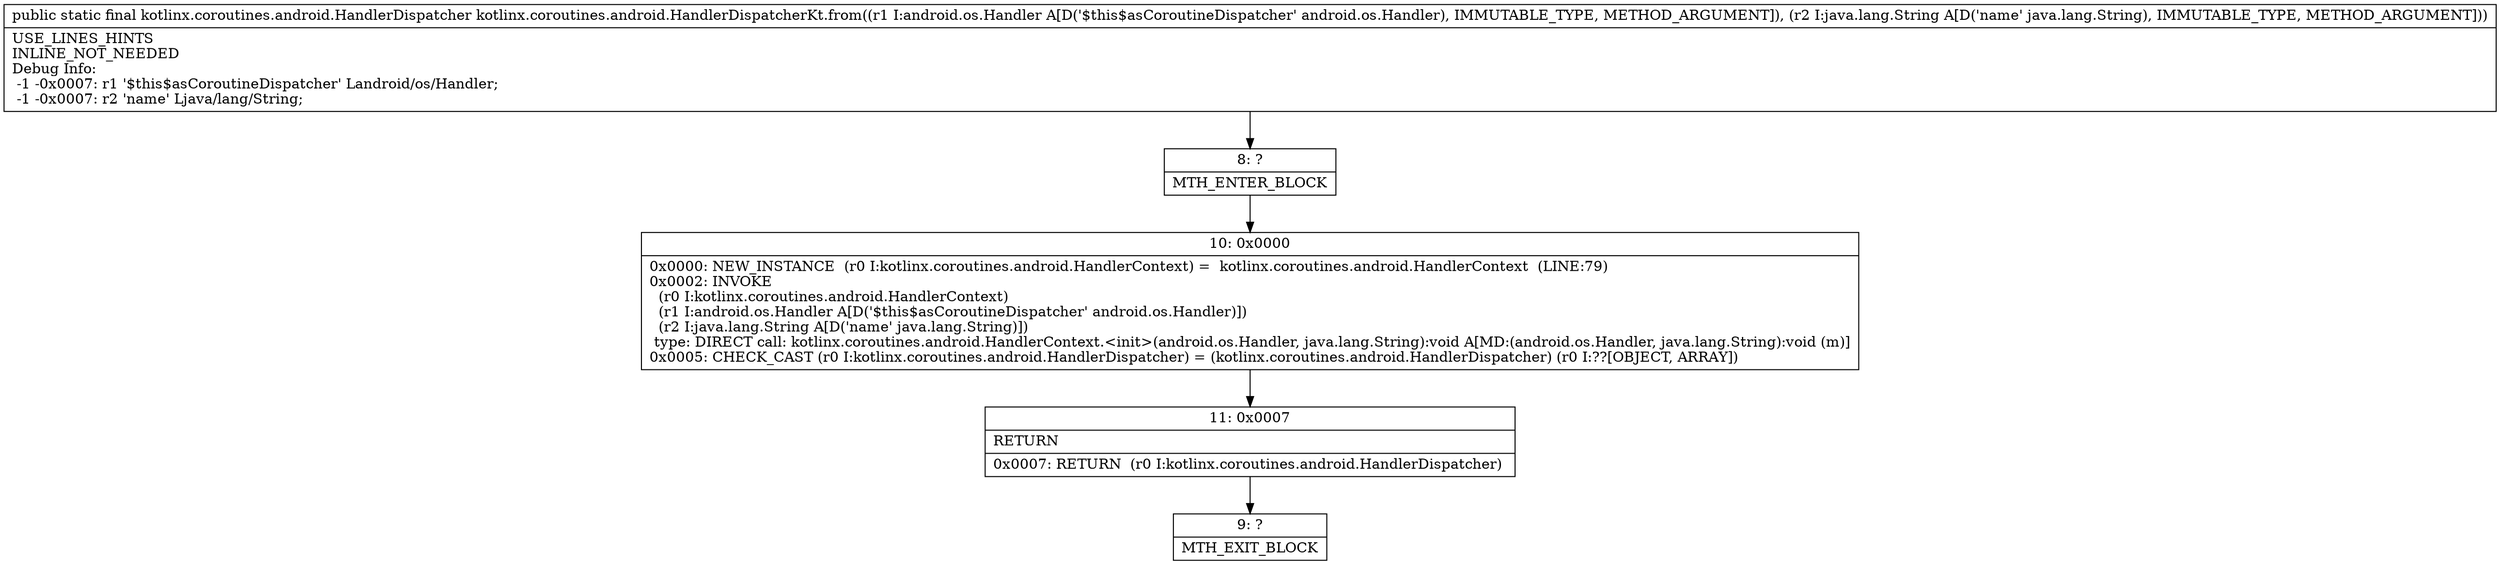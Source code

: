 digraph "CFG forkotlinx.coroutines.android.HandlerDispatcherKt.from(Landroid\/os\/Handler;Ljava\/lang\/String;)Lkotlinx\/coroutines\/android\/HandlerDispatcher;" {
Node_8 [shape=record,label="{8\:\ ?|MTH_ENTER_BLOCK\l}"];
Node_10 [shape=record,label="{10\:\ 0x0000|0x0000: NEW_INSTANCE  (r0 I:kotlinx.coroutines.android.HandlerContext) =  kotlinx.coroutines.android.HandlerContext  (LINE:79)\l0x0002: INVOKE  \l  (r0 I:kotlinx.coroutines.android.HandlerContext)\l  (r1 I:android.os.Handler A[D('$this$asCoroutineDispatcher' android.os.Handler)])\l  (r2 I:java.lang.String A[D('name' java.lang.String)])\l type: DIRECT call: kotlinx.coroutines.android.HandlerContext.\<init\>(android.os.Handler, java.lang.String):void A[MD:(android.os.Handler, java.lang.String):void (m)]\l0x0005: CHECK_CAST (r0 I:kotlinx.coroutines.android.HandlerDispatcher) = (kotlinx.coroutines.android.HandlerDispatcher) (r0 I:??[OBJECT, ARRAY]) \l}"];
Node_11 [shape=record,label="{11\:\ 0x0007|RETURN\l|0x0007: RETURN  (r0 I:kotlinx.coroutines.android.HandlerDispatcher) \l}"];
Node_9 [shape=record,label="{9\:\ ?|MTH_EXIT_BLOCK\l}"];
MethodNode[shape=record,label="{public static final kotlinx.coroutines.android.HandlerDispatcher kotlinx.coroutines.android.HandlerDispatcherKt.from((r1 I:android.os.Handler A[D('$this$asCoroutineDispatcher' android.os.Handler), IMMUTABLE_TYPE, METHOD_ARGUMENT]), (r2 I:java.lang.String A[D('name' java.lang.String), IMMUTABLE_TYPE, METHOD_ARGUMENT]))  | USE_LINES_HINTS\lINLINE_NOT_NEEDED\lDebug Info:\l  \-1 \-0x0007: r1 '$this$asCoroutineDispatcher' Landroid\/os\/Handler;\l  \-1 \-0x0007: r2 'name' Ljava\/lang\/String;\l}"];
MethodNode -> Node_8;Node_8 -> Node_10;
Node_10 -> Node_11;
Node_11 -> Node_9;
}

